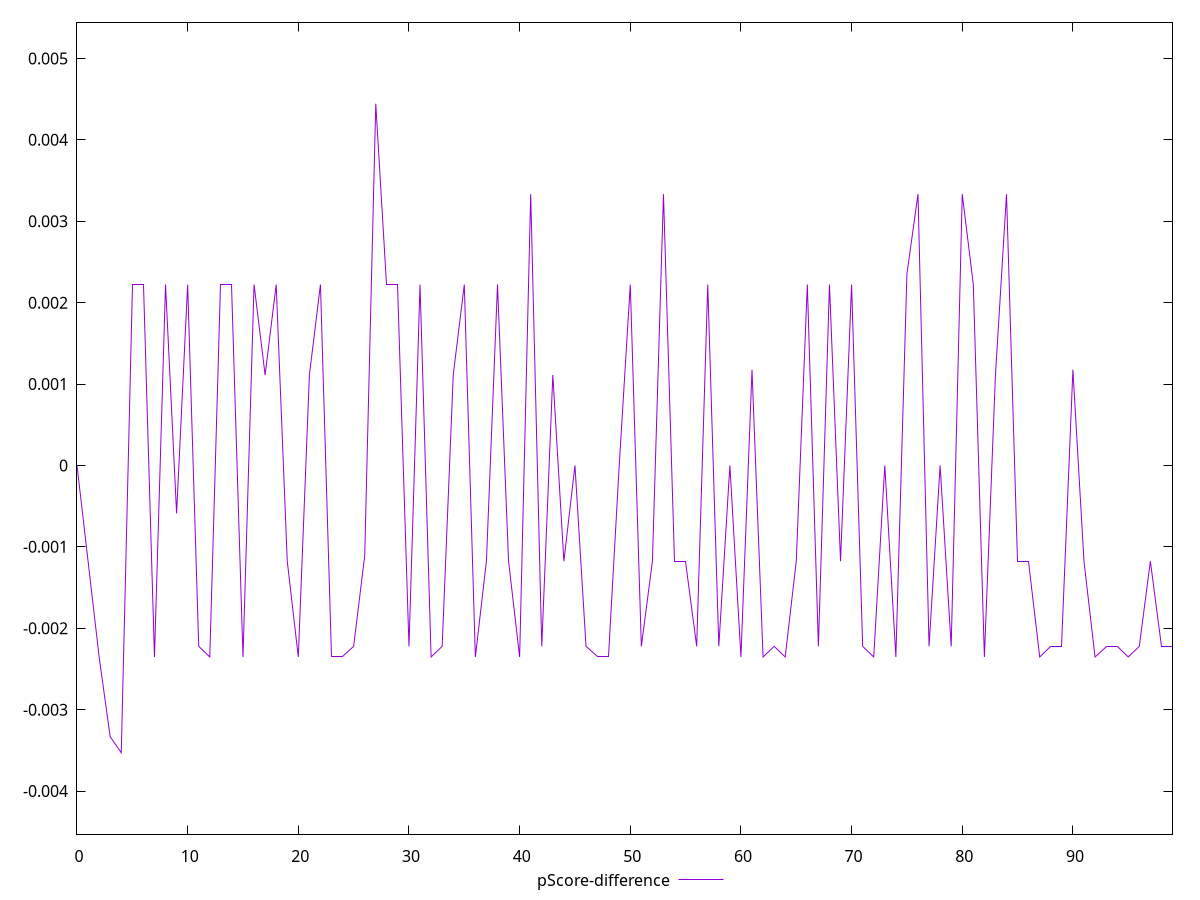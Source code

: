 reset

$pScoreDifference <<EOF
0 0
1 -0.0011764705882352788
2 -0.002352941176470613
3 -0.0033333333333332993
4 -0.003529411764705892
5 0.0022222222222222365
6 0.0022222222222222365
7 -0.002352941176470613
8 0.0022222222222222365
9 -0.0005882352941176117
10 0.0022222222222222365
11 -0.0022222222222222365
12 -0.002352941176470613
13 0.0022222222222222365
14 0.0022222222222222365
15 -0.002352941176470613
16 0.0022222222222222365
17 0.0011111111111110628
18 0.0022222222222222365
19 -0.0011764705882352788
20 -0.002352941176470613
21 0.0011111111111110628
22 0.0022222222222222365
23 -0.002352941176470613
24 -0.002352941176470613
25 -0.0022222222222222365
26 -0.0011111111111110628
27 0.004444444444444473
28 0.0022222222222222365
29 0.0022222222222222365
30 -0.0022222222222222365
31 0.0022222222222222365
32 -0.002352941176470613
33 -0.0022222222222222365
34 0.0011111111111110628
35 0.0022222222222222365
36 -0.002352941176470613
37 -0.0011764705882352788
38 0.0022222222222222365
39 -0.0011764705882352788
40 -0.002352941176470613
41 0.0033333333333334103
42 -0.0022222222222222365
43 0.0011111111111110628
44 -0.0011764705882352788
45 0
46 -0.0022222222222222365
47 -0.002352941176470613
48 -0.002352941176470613
49 0
50 0.0022222222222222365
51 -0.0022222222222222365
52 -0.0011764705882352788
53 0.0033333333333334103
54 -0.0011764705882352788
55 -0.0011764705882352788
56 -0.0022222222222222365
57 0.0022222222222222365
58 -0.0022222222222222365
59 0
60 -0.002352941176470613
61 0.0011764705882353343
62 -0.002352941176470613
63 -0.0022222222222222365
64 -0.002352941176470613
65 -0.0011764705882352788
66 0.0022222222222222365
67 -0.0022222222222222365
68 0.0022222222222222365
69 -0.0011764705882352788
70 0.0022222222222222365
71 -0.0022222222222222365
72 -0.002352941176470613
73 0
74 -0.002352941176470613
75 0.002352941176470613
76 0.0033333333333334103
77 -0.0022222222222222365
78 0
79 -0.0022222222222222365
80 0.0033333333333334103
81 0.0022222222222222365
82 -0.002352941176470613
83 0.0011111111111110628
84 0.0033333333333334103
85 -0.0011764705882352788
86 -0.0011764705882352788
87 -0.002352941176470613
88 -0.0022222222222222365
89 -0.0022222222222222365
90 0.0011764705882353343
91 -0.0011764705882352788
92 -0.002352941176470613
93 -0.0022222222222222365
94 -0.0022222222222222365
95 -0.002352941176470613
96 -0.0022222222222222365
97 -0.0011764705882352788
98 -0.0022222222222222365
99 -0.0022222222222222365
EOF

set key outside below
set xrange [0:99]
set yrange [-0.004529411764705892:0.005444444444444473]
set trange [-0.004529411764705892:0.005444444444444473]
set terminal svg size 640, 500 enhanced background rgb 'white'
set output "reports/report_00032_2021-02-25T10-28-15.087Z/uses-http2/samples/music/pScore-difference/values.svg"

plot $pScoreDifference title "pScore-difference" with line

reset
